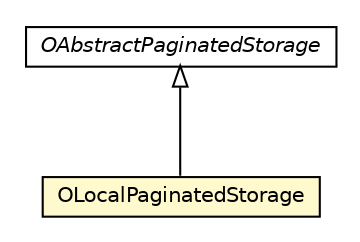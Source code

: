 #!/usr/local/bin/dot
#
# Class diagram 
# Generated by UMLGraph version R5_6-24-gf6e263 (http://www.umlgraph.org/)
#

digraph G {
	edge [fontname="Helvetica",fontsize=10,labelfontname="Helvetica",labelfontsize=10];
	node [fontname="Helvetica",fontsize=10,shape=plaintext];
	nodesep=0.25;
	ranksep=0.5;
	// com.orientechnologies.orient.core.storage.impl.local.OAbstractPaginatedStorage
	c4244562 [label=<<table title="com.orientechnologies.orient.core.storage.impl.local.OAbstractPaginatedStorage" border="0" cellborder="1" cellspacing="0" cellpadding="2" port="p" href="../impl/local/OAbstractPaginatedStorage.html">
		<tr><td><table border="0" cellspacing="0" cellpadding="1">
<tr><td align="center" balign="center"><font face="Helvetica-Oblique"> OAbstractPaginatedStorage </font></td></tr>
		</table></td></tr>
		</table>>, URL="../impl/local/OAbstractPaginatedStorage.html", fontname="Helvetica", fontcolor="black", fontsize=10.0];
	// com.orientechnologies.orient.core.storage.disk.OLocalPaginatedStorage
	c4244690 [label=<<table title="com.orientechnologies.orient.core.storage.disk.OLocalPaginatedStorage" border="0" cellborder="1" cellspacing="0" cellpadding="2" port="p" bgcolor="lemonChiffon" href="./OLocalPaginatedStorage.html">
		<tr><td><table border="0" cellspacing="0" cellpadding="1">
<tr><td align="center" balign="center"> OLocalPaginatedStorage </td></tr>
		</table></td></tr>
		</table>>, URL="./OLocalPaginatedStorage.html", fontname="Helvetica", fontcolor="black", fontsize=10.0];
	//com.orientechnologies.orient.core.storage.disk.OLocalPaginatedStorage extends com.orientechnologies.orient.core.storage.impl.local.OAbstractPaginatedStorage
	c4244562:p -> c4244690:p [dir=back,arrowtail=empty];
}

